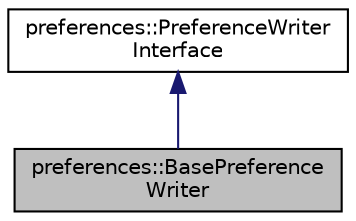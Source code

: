 digraph "preferences::BasePreferenceWriter"
{
 // LATEX_PDF_SIZE
  edge [fontname="Helvetica",fontsize="10",labelfontname="Helvetica",labelfontsize="10"];
  node [fontname="Helvetica",fontsize="10",shape=record];
  Node1 [label="preferences::BasePreference\lWriter",height=0.2,width=0.4,color="black", fillcolor="grey75", style="filled", fontcolor="black",tooltip=" "];
  Node2 -> Node1 [dir="back",color="midnightblue",fontsize="10",style="solid",fontname="Helvetica"];
  Node2 [label="preferences::PreferenceWriter\lInterface",height=0.2,width=0.4,color="black", fillcolor="white", style="filled",URL="$classpreferences_1_1_preference_writer_interface.html",tooltip=" "];
}
